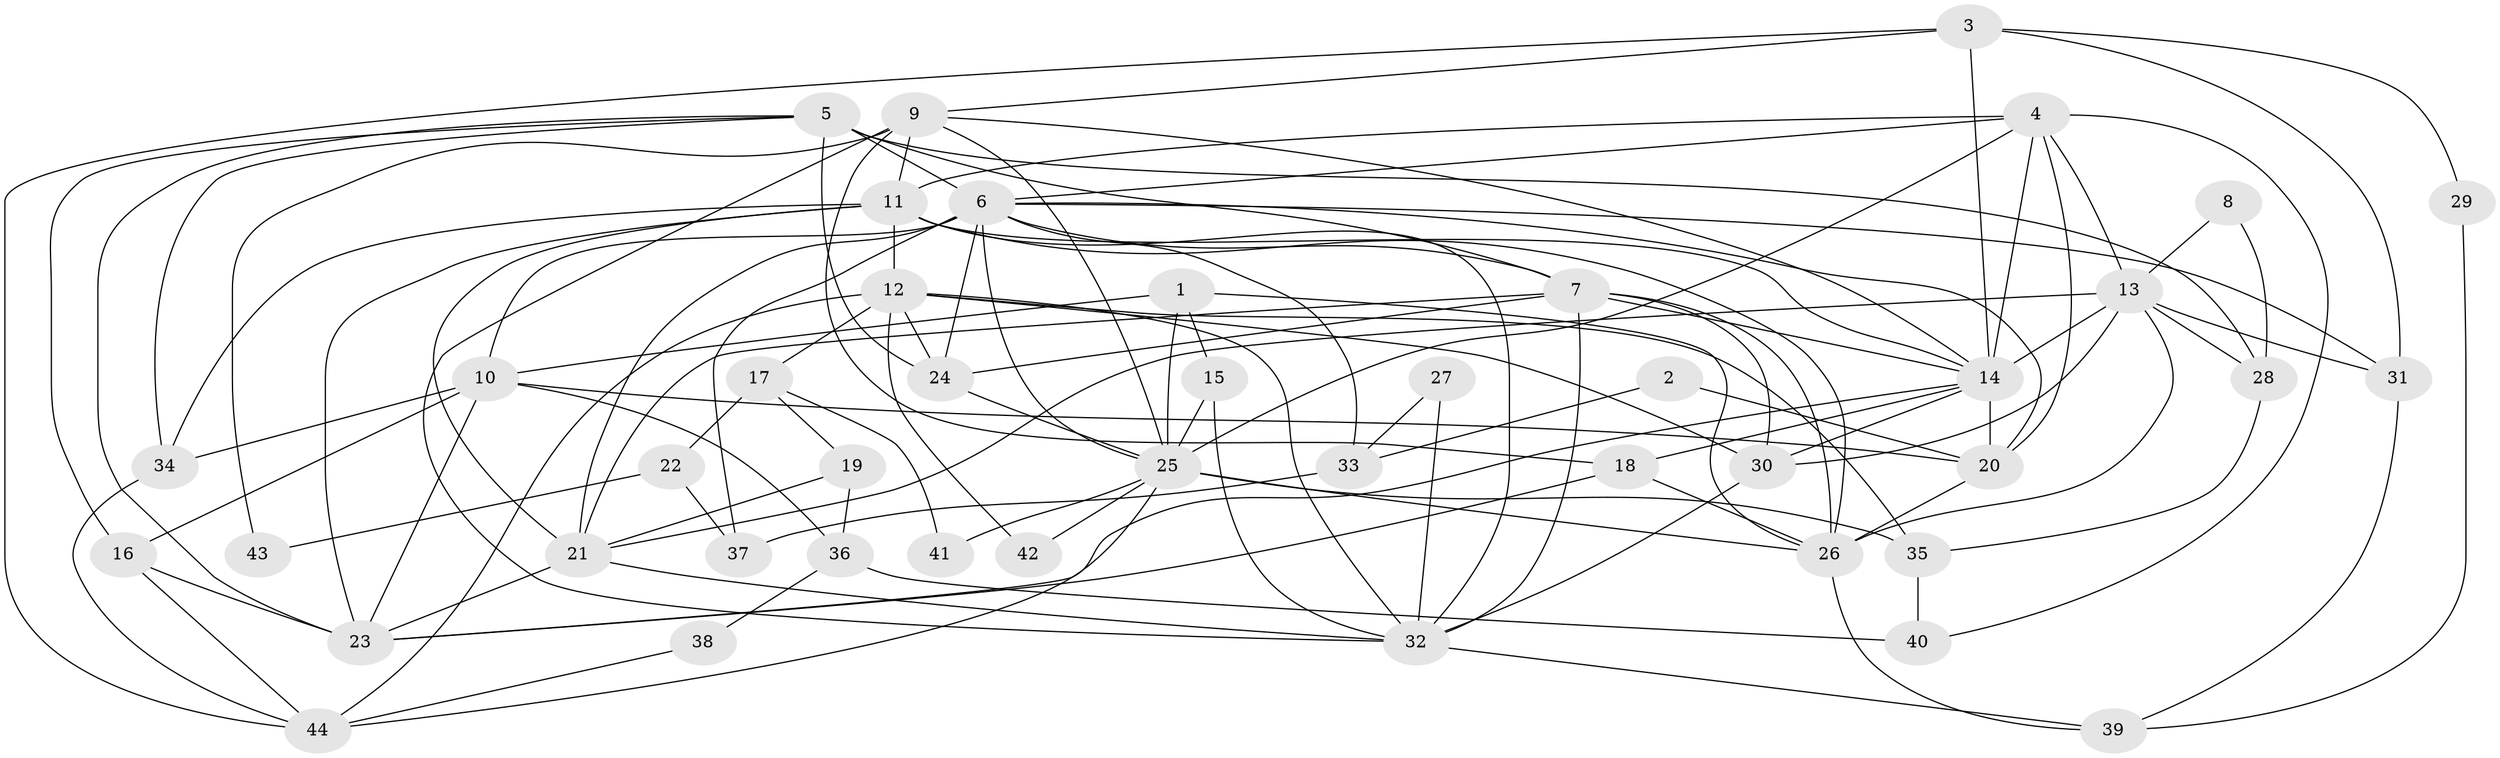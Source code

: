 // original degree distribution, {4: 0.2727272727272727, 2: 0.07954545454545454, 5: 0.1590909090909091, 3: 0.3409090909090909, 6: 0.125, 7: 0.011363636363636364, 9: 0.011363636363636364}
// Generated by graph-tools (version 1.1) at 2025/36/03/09/25 02:36:07]
// undirected, 44 vertices, 113 edges
graph export_dot {
graph [start="1"]
  node [color=gray90,style=filled];
  1;
  2;
  3;
  4;
  5;
  6;
  7;
  8;
  9;
  10;
  11;
  12;
  13;
  14;
  15;
  16;
  17;
  18;
  19;
  20;
  21;
  22;
  23;
  24;
  25;
  26;
  27;
  28;
  29;
  30;
  31;
  32;
  33;
  34;
  35;
  36;
  37;
  38;
  39;
  40;
  41;
  42;
  43;
  44;
  1 -- 10 [weight=2.0];
  1 -- 15 [weight=1.0];
  1 -- 25 [weight=1.0];
  1 -- 26 [weight=2.0];
  2 -- 20 [weight=1.0];
  2 -- 33 [weight=1.0];
  3 -- 9 [weight=1.0];
  3 -- 14 [weight=1.0];
  3 -- 29 [weight=1.0];
  3 -- 31 [weight=1.0];
  3 -- 44 [weight=1.0];
  4 -- 6 [weight=1.0];
  4 -- 11 [weight=1.0];
  4 -- 13 [weight=1.0];
  4 -- 14 [weight=1.0];
  4 -- 20 [weight=1.0];
  4 -- 25 [weight=2.0];
  4 -- 40 [weight=1.0];
  5 -- 6 [weight=1.0];
  5 -- 7 [weight=1.0];
  5 -- 16 [weight=1.0];
  5 -- 23 [weight=1.0];
  5 -- 24 [weight=2.0];
  5 -- 28 [weight=1.0];
  5 -- 34 [weight=1.0];
  6 -- 7 [weight=2.0];
  6 -- 10 [weight=1.0];
  6 -- 20 [weight=1.0];
  6 -- 21 [weight=2.0];
  6 -- 24 [weight=1.0];
  6 -- 25 [weight=1.0];
  6 -- 31 [weight=1.0];
  6 -- 33 [weight=1.0];
  6 -- 37 [weight=1.0];
  7 -- 14 [weight=1.0];
  7 -- 21 [weight=1.0];
  7 -- 24 [weight=1.0];
  7 -- 26 [weight=2.0];
  7 -- 30 [weight=1.0];
  7 -- 32 [weight=1.0];
  8 -- 13 [weight=1.0];
  8 -- 28 [weight=1.0];
  9 -- 11 [weight=1.0];
  9 -- 14 [weight=1.0];
  9 -- 18 [weight=1.0];
  9 -- 25 [weight=1.0];
  9 -- 32 [weight=1.0];
  9 -- 43 [weight=1.0];
  10 -- 16 [weight=1.0];
  10 -- 20 [weight=1.0];
  10 -- 23 [weight=1.0];
  10 -- 34 [weight=1.0];
  10 -- 36 [weight=1.0];
  11 -- 12 [weight=1.0];
  11 -- 14 [weight=1.0];
  11 -- 21 [weight=2.0];
  11 -- 23 [weight=1.0];
  11 -- 26 [weight=3.0];
  11 -- 32 [weight=1.0];
  11 -- 34 [weight=1.0];
  12 -- 17 [weight=1.0];
  12 -- 24 [weight=1.0];
  12 -- 30 [weight=1.0];
  12 -- 32 [weight=1.0];
  12 -- 35 [weight=1.0];
  12 -- 42 [weight=1.0];
  12 -- 44 [weight=1.0];
  13 -- 14 [weight=2.0];
  13 -- 21 [weight=1.0];
  13 -- 26 [weight=1.0];
  13 -- 28 [weight=1.0];
  13 -- 30 [weight=1.0];
  13 -- 31 [weight=1.0];
  14 -- 18 [weight=1.0];
  14 -- 20 [weight=1.0];
  14 -- 23 [weight=1.0];
  14 -- 30 [weight=1.0];
  15 -- 25 [weight=1.0];
  15 -- 32 [weight=1.0];
  16 -- 23 [weight=2.0];
  16 -- 44 [weight=1.0];
  17 -- 19 [weight=1.0];
  17 -- 22 [weight=1.0];
  17 -- 41 [weight=1.0];
  18 -- 23 [weight=1.0];
  18 -- 26 [weight=1.0];
  19 -- 21 [weight=1.0];
  19 -- 36 [weight=1.0];
  20 -- 26 [weight=1.0];
  21 -- 23 [weight=1.0];
  21 -- 32 [weight=1.0];
  22 -- 37 [weight=1.0];
  22 -- 43 [weight=1.0];
  24 -- 25 [weight=1.0];
  25 -- 26 [weight=4.0];
  25 -- 35 [weight=1.0];
  25 -- 41 [weight=2.0];
  25 -- 42 [weight=1.0];
  25 -- 44 [weight=1.0];
  26 -- 39 [weight=1.0];
  27 -- 32 [weight=2.0];
  27 -- 33 [weight=1.0];
  28 -- 35 [weight=1.0];
  29 -- 39 [weight=1.0];
  30 -- 32 [weight=1.0];
  31 -- 39 [weight=1.0];
  32 -- 39 [weight=1.0];
  33 -- 37 [weight=1.0];
  34 -- 44 [weight=1.0];
  35 -- 40 [weight=1.0];
  36 -- 38 [weight=1.0];
  36 -- 40 [weight=1.0];
  38 -- 44 [weight=1.0];
}
